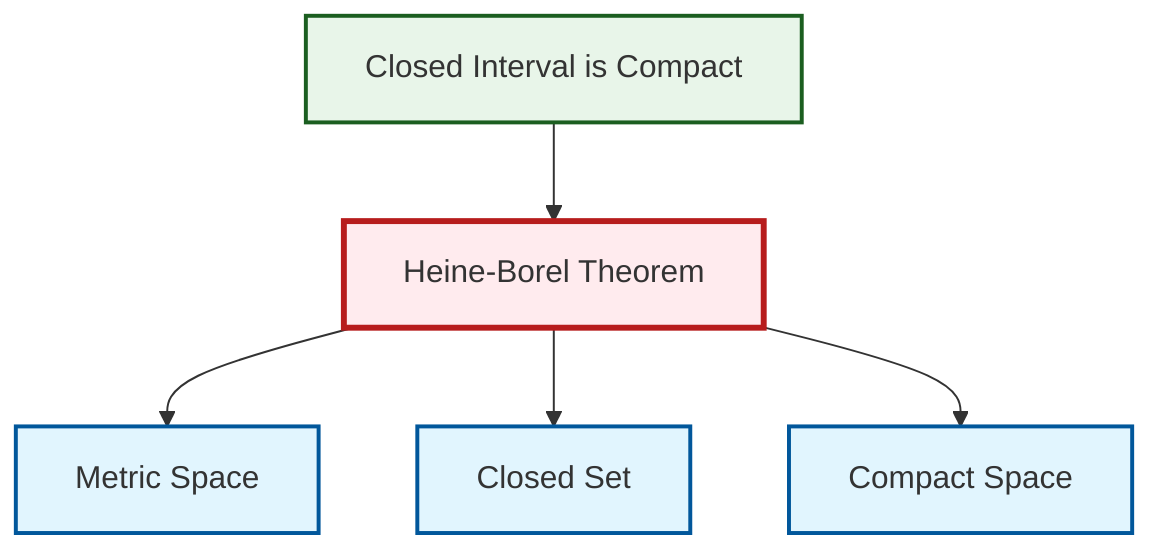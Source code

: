 graph TD
    classDef definition fill:#e1f5fe,stroke:#01579b,stroke-width:2px
    classDef theorem fill:#f3e5f5,stroke:#4a148c,stroke-width:2px
    classDef axiom fill:#fff3e0,stroke:#e65100,stroke-width:2px
    classDef example fill:#e8f5e9,stroke:#1b5e20,stroke-width:2px
    classDef current fill:#ffebee,stroke:#b71c1c,stroke-width:3px
    def-closed-set["Closed Set"]:::definition
    ex-closed-interval-compact["Closed Interval is Compact"]:::example
    def-metric-space["Metric Space"]:::definition
    def-compact["Compact Space"]:::definition
    thm-heine-borel["Heine-Borel Theorem"]:::theorem
    thm-heine-borel --> def-metric-space
    thm-heine-borel --> def-closed-set
    thm-heine-borel --> def-compact
    ex-closed-interval-compact --> thm-heine-borel
    class thm-heine-borel current